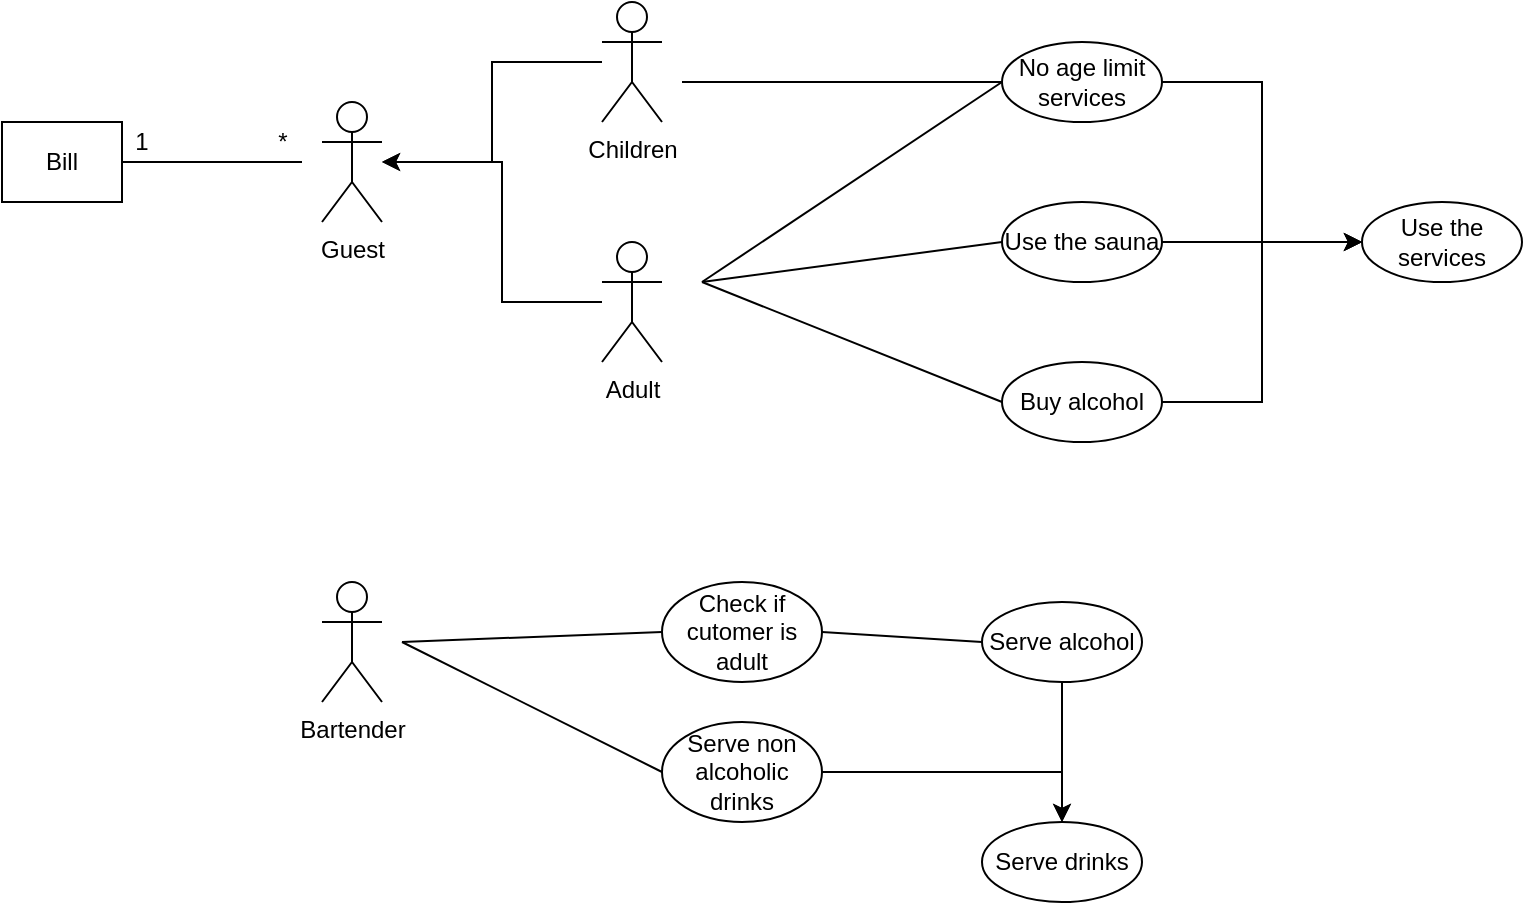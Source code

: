 <mxfile version="13.7.6" type="github">
  <diagram name="Page-1" id="e7e014a7-5840-1c2e-5031-d8a46d1fe8dd">
    <mxGraphModel dx="952" dy="527" grid="1" gridSize="10" guides="1" tooltips="1" connect="1" arrows="1" fold="1" page="1" pageScale="1" pageWidth="1169" pageHeight="826" background="#ffffff" math="0" shadow="0">
      <root>
        <mxCell id="0" />
        <mxCell id="1" parent="0" />
        <mxCell id="gDLrxaN4vygvu0WdvZvW-41" value="Guest" style="shape=umlActor;verticalLabelPosition=bottom;verticalAlign=top;html=1;outlineConnect=0;fontFamily=Helvetica;" vertex="1" parent="1">
          <mxGeometry x="270" y="190" width="30" height="60" as="geometry" />
        </mxCell>
        <mxCell id="gDLrxaN4vygvu0WdvZvW-42" value="Bill" style="rounded=0;whiteSpace=wrap;html=1;gradientColor=none;fontFamily=Helvetica;" vertex="1" parent="1">
          <mxGeometry x="110" y="200" width="60" height="40" as="geometry" />
        </mxCell>
        <mxCell id="gDLrxaN4vygvu0WdvZvW-43" value="" style="endArrow=none;html=1;fontFamily=Helvetica;exitX=1;exitY=0.5;exitDx=0;exitDy=0;" edge="1" parent="1" source="gDLrxaN4vygvu0WdvZvW-42">
          <mxGeometry width="50" height="50" relative="1" as="geometry">
            <mxPoint x="480" y="330" as="sourcePoint" />
            <mxPoint x="260" y="220" as="targetPoint" />
          </mxGeometry>
        </mxCell>
        <mxCell id="gDLrxaN4vygvu0WdvZvW-45" value="1" style="text;html=1;strokeColor=none;fillColor=none;align=center;verticalAlign=middle;whiteSpace=wrap;rounded=0;fontFamily=Helvetica;" vertex="1" parent="1">
          <mxGeometry x="160" y="200" width="40" height="20" as="geometry" />
        </mxCell>
        <mxCell id="gDLrxaN4vygvu0WdvZvW-46" value="*" style="text;html=1;align=center;verticalAlign=middle;resizable=0;points=[];autosize=1;fontFamily=Helvetica;" vertex="1" parent="1">
          <mxGeometry x="240" y="200" width="20" height="20" as="geometry" />
        </mxCell>
        <mxCell id="gDLrxaN4vygvu0WdvZvW-47" value="Use the services" style="ellipse;whiteSpace=wrap;html=1;gradientColor=none;fontFamily=Helvetica;" vertex="1" parent="1">
          <mxGeometry x="790" y="240" width="80" height="40" as="geometry" />
        </mxCell>
        <mxCell id="gDLrxaN4vygvu0WdvZvW-69" style="edgeStyle=orthogonalEdgeStyle;rounded=0;orthogonalLoop=1;jettySize=auto;html=1;entryX=0;entryY=0.5;entryDx=0;entryDy=0;fontFamily=Helvetica;" edge="1" parent="1" source="gDLrxaN4vygvu0WdvZvW-48" target="gDLrxaN4vygvu0WdvZvW-47">
          <mxGeometry relative="1" as="geometry" />
        </mxCell>
        <mxCell id="gDLrxaN4vygvu0WdvZvW-48" value="Use the sauna" style="ellipse;whiteSpace=wrap;html=1;gradientColor=none;fontFamily=Helvetica;" vertex="1" parent="1">
          <mxGeometry x="610" y="240" width="80" height="40" as="geometry" />
        </mxCell>
        <mxCell id="gDLrxaN4vygvu0WdvZvW-50" value="Bartender" style="shape=umlActor;verticalLabelPosition=bottom;verticalAlign=top;html=1;outlineConnect=0;gradientColor=none;fontFamily=Helvetica;" vertex="1" parent="1">
          <mxGeometry x="270" y="430" width="30" height="60" as="geometry" />
        </mxCell>
        <mxCell id="gDLrxaN4vygvu0WdvZvW-55" style="edgeStyle=orthogonalEdgeStyle;rounded=0;orthogonalLoop=1;jettySize=auto;html=1;fontFamily=Helvetica;" edge="1" parent="1" source="gDLrxaN4vygvu0WdvZvW-52" target="gDLrxaN4vygvu0WdvZvW-41">
          <mxGeometry relative="1" as="geometry" />
        </mxCell>
        <mxCell id="gDLrxaN4vygvu0WdvZvW-52" value="Children" style="shape=umlActor;verticalLabelPosition=bottom;verticalAlign=top;html=1;outlineConnect=0;gradientColor=none;fontFamily=Helvetica;" vertex="1" parent="1">
          <mxGeometry x="410" y="140" width="30" height="60" as="geometry" />
        </mxCell>
        <mxCell id="gDLrxaN4vygvu0WdvZvW-56" style="edgeStyle=orthogonalEdgeStyle;rounded=0;orthogonalLoop=1;jettySize=auto;html=1;fontFamily=Helvetica;" edge="1" parent="1" source="gDLrxaN4vygvu0WdvZvW-54">
          <mxGeometry relative="1" as="geometry">
            <mxPoint x="300" y="220.0" as="targetPoint" />
            <Array as="points">
              <mxPoint x="360" y="290" />
              <mxPoint x="360" y="220" />
            </Array>
          </mxGeometry>
        </mxCell>
        <mxCell id="gDLrxaN4vygvu0WdvZvW-54" value="Adult" style="shape=umlActor;verticalLabelPosition=bottom;verticalAlign=top;html=1;outlineConnect=0;gradientColor=none;fontFamily=Helvetica;" vertex="1" parent="1">
          <mxGeometry x="410" y="260" width="30" height="60" as="geometry" />
        </mxCell>
        <mxCell id="gDLrxaN4vygvu0WdvZvW-68" style="edgeStyle=orthogonalEdgeStyle;rounded=0;orthogonalLoop=1;jettySize=auto;html=1;entryX=0;entryY=0.5;entryDx=0;entryDy=0;fontFamily=Helvetica;" edge="1" parent="1" source="gDLrxaN4vygvu0WdvZvW-58" target="gDLrxaN4vygvu0WdvZvW-47">
          <mxGeometry relative="1" as="geometry" />
        </mxCell>
        <mxCell id="gDLrxaN4vygvu0WdvZvW-58" value="Buy alcohol" style="ellipse;whiteSpace=wrap;html=1;gradientColor=none;fontFamily=Helvetica;" vertex="1" parent="1">
          <mxGeometry x="610" y="320" width="80" height="40" as="geometry" />
        </mxCell>
        <mxCell id="gDLrxaN4vygvu0WdvZvW-67" style="edgeStyle=orthogonalEdgeStyle;rounded=0;orthogonalLoop=1;jettySize=auto;html=1;entryX=0;entryY=0.5;entryDx=0;entryDy=0;fontFamily=Helvetica;" edge="1" parent="1" source="gDLrxaN4vygvu0WdvZvW-59" target="gDLrxaN4vygvu0WdvZvW-47">
          <mxGeometry relative="1" as="geometry" />
        </mxCell>
        <mxCell id="gDLrxaN4vygvu0WdvZvW-59" value="No age limit services" style="ellipse;whiteSpace=wrap;html=1;gradientColor=none;fontFamily=Helvetica;" vertex="1" parent="1">
          <mxGeometry x="610" y="160" width="80" height="40" as="geometry" />
        </mxCell>
        <mxCell id="gDLrxaN4vygvu0WdvZvW-60" value="" style="endArrow=none;html=1;fontFamily=Helvetica;exitX=0;exitY=0.5;exitDx=0;exitDy=0;" edge="1" parent="1" source="gDLrxaN4vygvu0WdvZvW-59">
          <mxGeometry width="50" height="50" relative="1" as="geometry">
            <mxPoint x="480" y="310" as="sourcePoint" />
            <mxPoint x="450" y="180" as="targetPoint" />
          </mxGeometry>
        </mxCell>
        <mxCell id="gDLrxaN4vygvu0WdvZvW-61" value="" style="endArrow=none;html=1;fontFamily=Helvetica;entryX=0;entryY=0.5;entryDx=0;entryDy=0;" edge="1" parent="1" target="gDLrxaN4vygvu0WdvZvW-59">
          <mxGeometry width="50" height="50" relative="1" as="geometry">
            <mxPoint x="460" y="280" as="sourcePoint" />
            <mxPoint x="530" y="260" as="targetPoint" />
          </mxGeometry>
        </mxCell>
        <mxCell id="gDLrxaN4vygvu0WdvZvW-62" value="" style="endArrow=none;html=1;fontFamily=Helvetica;entryX=0;entryY=0.5;entryDx=0;entryDy=0;" edge="1" parent="1" target="gDLrxaN4vygvu0WdvZvW-48">
          <mxGeometry width="50" height="50" relative="1" as="geometry">
            <mxPoint x="460" y="280" as="sourcePoint" />
            <mxPoint x="530" y="260" as="targetPoint" />
          </mxGeometry>
        </mxCell>
        <mxCell id="gDLrxaN4vygvu0WdvZvW-63" value="" style="endArrow=none;html=1;fontFamily=Helvetica;entryX=0;entryY=0.5;entryDx=0;entryDy=0;" edge="1" parent="1" target="gDLrxaN4vygvu0WdvZvW-58">
          <mxGeometry width="50" height="50" relative="1" as="geometry">
            <mxPoint x="460" y="280" as="sourcePoint" />
            <mxPoint x="530" y="260" as="targetPoint" />
          </mxGeometry>
        </mxCell>
        <mxCell id="gDLrxaN4vygvu0WdvZvW-77" style="edgeStyle=orthogonalEdgeStyle;rounded=0;orthogonalLoop=1;jettySize=auto;html=1;entryX=0.5;entryY=0;entryDx=0;entryDy=0;fontFamily=Helvetica;" edge="1" parent="1" source="gDLrxaN4vygvu0WdvZvW-70" target="gDLrxaN4vygvu0WdvZvW-76">
          <mxGeometry relative="1" as="geometry" />
        </mxCell>
        <mxCell id="gDLrxaN4vygvu0WdvZvW-70" value="Serve alcohol" style="ellipse;whiteSpace=wrap;html=1;gradientColor=none;fontFamily=Helvetica;" vertex="1" parent="1">
          <mxGeometry x="600" y="440" width="80" height="40" as="geometry" />
        </mxCell>
        <mxCell id="gDLrxaN4vygvu0WdvZvW-78" style="edgeStyle=orthogonalEdgeStyle;rounded=0;orthogonalLoop=1;jettySize=auto;html=1;entryX=0.5;entryY=0;entryDx=0;entryDy=0;fontFamily=Helvetica;" edge="1" parent="1" source="gDLrxaN4vygvu0WdvZvW-71" target="gDLrxaN4vygvu0WdvZvW-76">
          <mxGeometry relative="1" as="geometry" />
        </mxCell>
        <mxCell id="gDLrxaN4vygvu0WdvZvW-71" value="Serve non alcoholic drinks" style="ellipse;whiteSpace=wrap;html=1;gradientColor=none;fontFamily=Helvetica;" vertex="1" parent="1">
          <mxGeometry x="440" y="500" width="80" height="50" as="geometry" />
        </mxCell>
        <mxCell id="gDLrxaN4vygvu0WdvZvW-72" value="Check if cutomer is adult" style="ellipse;whiteSpace=wrap;html=1;gradientColor=none;fontFamily=Helvetica;" vertex="1" parent="1">
          <mxGeometry x="440" y="430" width="80" height="50" as="geometry" />
        </mxCell>
        <mxCell id="gDLrxaN4vygvu0WdvZvW-73" value="" style="endArrow=none;html=1;fontFamily=Helvetica;exitX=0;exitY=0.5;exitDx=0;exitDy=0;" edge="1" parent="1" source="gDLrxaN4vygvu0WdvZvW-72">
          <mxGeometry width="50" height="50" relative="1" as="geometry">
            <mxPoint x="480" y="430" as="sourcePoint" />
            <mxPoint x="310" y="460" as="targetPoint" />
          </mxGeometry>
        </mxCell>
        <mxCell id="gDLrxaN4vygvu0WdvZvW-74" value="" style="endArrow=none;html=1;fontFamily=Helvetica;entryX=0;entryY=0.5;entryDx=0;entryDy=0;" edge="1" parent="1" target="gDLrxaN4vygvu0WdvZvW-71">
          <mxGeometry width="50" height="50" relative="1" as="geometry">
            <mxPoint x="310" y="460" as="sourcePoint" />
            <mxPoint x="530" y="380" as="targetPoint" />
          </mxGeometry>
        </mxCell>
        <mxCell id="gDLrxaN4vygvu0WdvZvW-75" value="" style="endArrow=none;html=1;fontFamily=Helvetica;exitX=1;exitY=0.5;exitDx=0;exitDy=0;entryX=0;entryY=0.5;entryDx=0;entryDy=0;" edge="1" parent="1" source="gDLrxaN4vygvu0WdvZvW-72" target="gDLrxaN4vygvu0WdvZvW-70">
          <mxGeometry width="50" height="50" relative="1" as="geometry">
            <mxPoint x="480" y="430" as="sourcePoint" />
            <mxPoint x="530" y="380" as="targetPoint" />
          </mxGeometry>
        </mxCell>
        <mxCell id="gDLrxaN4vygvu0WdvZvW-76" value="Serve drinks" style="ellipse;whiteSpace=wrap;html=1;gradientColor=none;fontFamily=Helvetica;" vertex="1" parent="1">
          <mxGeometry x="600" y="550" width="80" height="40" as="geometry" />
        </mxCell>
      </root>
    </mxGraphModel>
  </diagram>
</mxfile>
